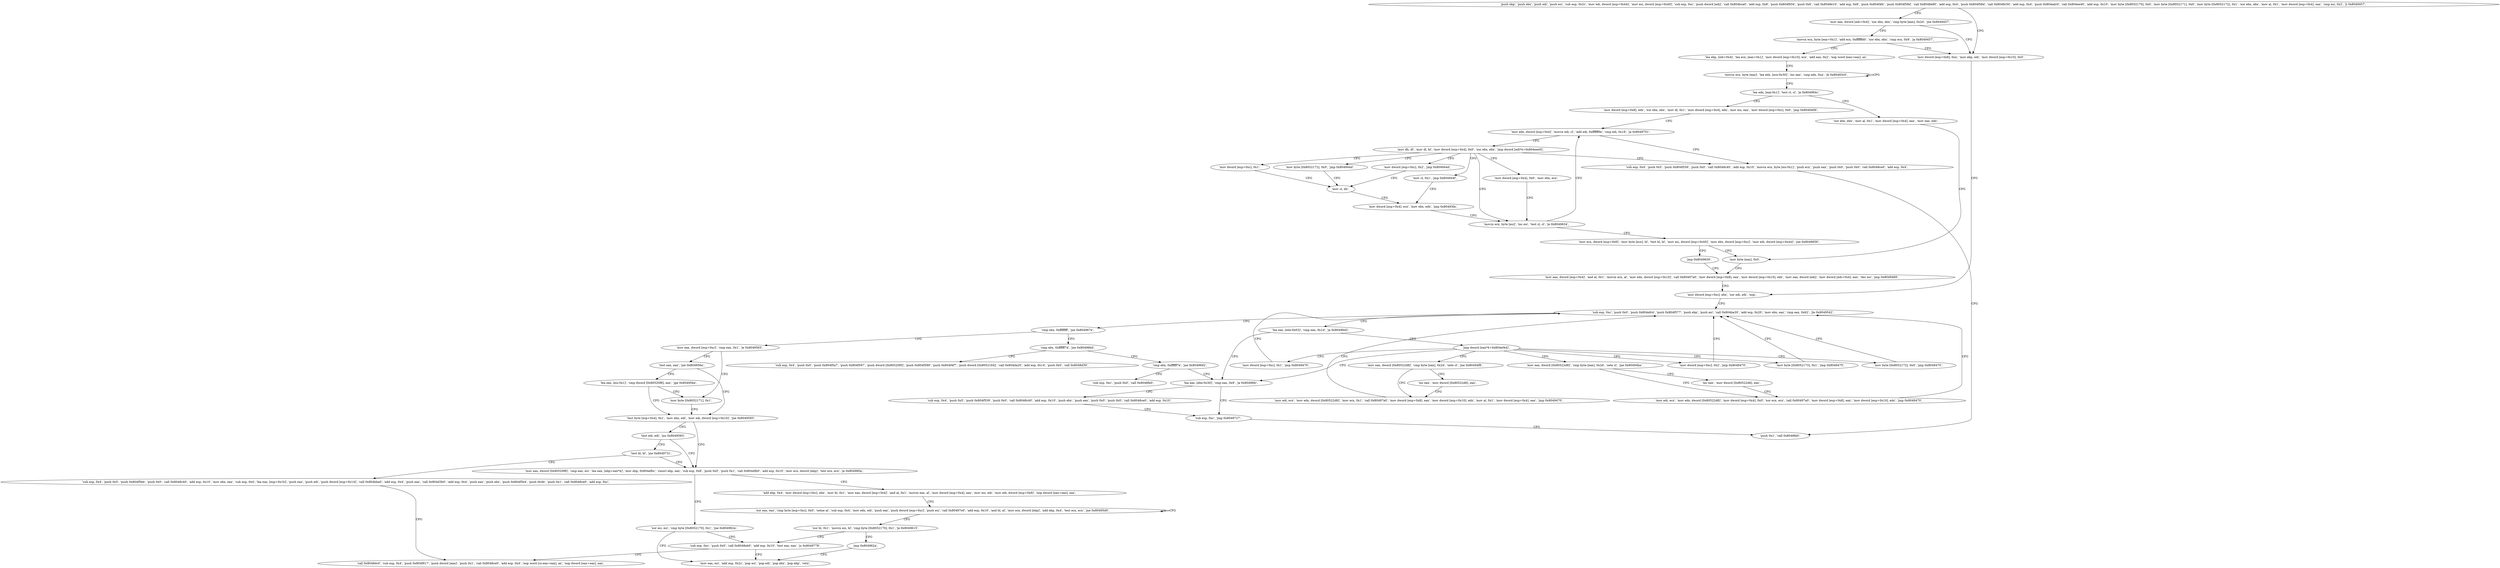 digraph "func" {
"134517520" [label = "'push ebp', 'push ebx', 'push edi', 'push esi', 'sub esp, 0x2c', 'mov edi, dword [esp+0x44]', 'mov esi, dword [esp+0x40]', 'sub esp, 0xc', 'push dword [edi]', 'call 0x804bca0', 'add esp, 0x8', 'push 0x804f934', 'push 0x6', 'call 0x8048e10', 'add esp, 0x8', 'push 0x804f4fc', 'push 0x804f58d', 'call 0x8048e80', 'add esp, 0x4', 'push 0x804f58d', 'call 0x8048c50', 'add esp, 0x4', 'push 0x804adc0', 'call 0x804ee40', 'add esp, 0x10', 'mov byte [0x8052170], 0x0', 'mov byte [0x8052171], 0x0', 'mov byte [0x8052172], 0x1', 'xor ebx, ebx', 'mov al, 0x1', 'mov dword [esp+0x4], eax', 'cmp esi, 0x2', 'jl 0x8049457', " ]
"134517847" [label = "'mov dword [esp+0x8], 0xa', 'mov ebp, edi', 'mov dword [esp+0x10], 0x0', " ]
"134517645" [label = "'mov eax, dword [edi+0x4]', 'xor ebx, ebx', 'cmp byte [eax], 0x2d', 'jne 0x8049457', " ]
"134517865" [label = "'mov dword [esp+0xc], ebx', 'xor edi, edi', 'nop', " ]
"134517659" [label = "'movsx ecx, byte [eax+0x1]', 'add ecx, 0xffffffd0', 'xor ebx, ebx', 'cmp ecx, 0x9', 'ja 0x8049457', " ]
"134518082" [label = "'cmp ebx, 0xffffffff', 'jne 0x804967e', " ]
"134518398" [label = "'cmp ebx, 0xffffff7d', 'jne 0x80496bd', " ]
"134518091" [label = "'mov eax, dword [esp+0xc]', 'cmp eax, 0x1', 'je 0x8049563', " ]
"134517908" [label = "'lea eax, [ebx-0x63]', 'cmp eax, 0x1d', 'ja 0x80496d2', " ]
"134518482" [label = "'lea eax, [ebx-0x30]', 'cmp eax, 0x9', 'ja 0x80496fc', " ]
"134517920" [label = "'jmp dword [eax*4+0x804ef44]', " ]
"134517677" [label = "'lea ebp, [edi+0x4]', 'lea ecx, [eax+0x1]', 'mov dword [esp+0x10], ecx', 'add eax, 0x2', 'nop word [eax+eax], ax', " ]
"134518461" [label = "'cmp ebx, 0xffffff7e', 'jne 0x80496d2', " ]
"134518406" [label = "'sub esp, 0x4', 'push 0x0', 'push 0x804f5a7', 'push 0x804f597', 'push dword [0x80520f0]', 'push 0x804f589', 'push 0x804f4f7', 'push dword [0x8052164]', 'call 0x804da20', 'add esp, 0x14', 'push 0x0', 'call 0x8048d30', " ]
"134518115" [label = "'mov byte [0x8052171], 0x1', " ]
"134518100" [label = "'test eax, eax', 'jne 0x804956a', " ]
"134518524" [label = "'sub esp, 0xc', 'jmp 0x8049727', " ]
"134518490" [label = "'sub esp, 0x4', 'push 0x5', 'push 0x804f559', 'push 0x0', 'call 0x8048c40', 'add esp, 0x10', 'push ebx', 'push eax', 'push 0x0', 'push 0x0', 'call 0x8048ce0', 'add esp, 0x10', " ]
"134517927" [label = "'mov eax, dword [0x80522d8]', 'cmp byte [eax], 0x2d', 'sete cl', 'jne 0x80494ba', " ]
"134517979" [label = "'mov dword [esp+0xc], 0x1', 'jmp 0x8049470', " ]
"134517989" [label = "'mov eax, dword [0x80522d8]', 'cmp byte [eax], 0x2d', 'sete cl', 'jne 0x80494f8', " ]
"134518045" [label = "'mov dword [esp+0xc], 0x2', 'jmp 0x8049470', " ]
"134518058" [label = "'mov byte [0x8052173], 0x1', 'jmp 0x8049470', " ]
"134518070" [label = "'mov byte [0x8052172], 0x0', 'jmp 0x8049470', " ]
"134517696" [label = "'movsx ecx, byte [eax]', 'lea edx, [ecx-0x30]', 'inc eax', 'cmp edx, 0xa', 'jb 0x80493c0', " ]
"134518469" [label = "'sub esp, 0xc', 'push 0x0', 'call 0x8048fe0', " ]
"134518122" [label = "'test byte [esp+0x4], 0x1', 'mov ebx, edi', 'mov edi, dword [esp+0x10]', 'jne 0x8049583', " ]
"134518104" [label = "'lea eax, [esi-0x1]', 'cmp dword [0x80520f8], eax', 'jge 0x804956a', " ]
"134518567" [label = "'push 0x1', 'call 0x8048fe0', " ]
"134517946" [label = "'mov edi, ecx', 'mov edx, dword [0x80522d8]', 'mov dword [esp+0x4], 0x0', 'xor ecx, ecx', 'call 0x80497a0', 'mov dword [esp+0x8], eax', 'mov dword [esp+0x10], edx', 'jmp 0x8049470', " ]
"134517940" [label = "'inc eax', 'mov dword [0x80522d8], eax', " ]
"134517872" [label = "'sub esp, 0xc', 'push 0x0', 'push 0x804efc4', 'push 0x804f577', 'push ebp', 'push esi', 'call 0x804ba30', 'add esp, 0x20', 'mov ebx, eax', 'cmp eax, 0x62', 'jle 0x8049542', " ]
"134518008" [label = "'mov edi, ecx', 'mov edx, dword [0x80522d8]', 'mov ecx, 0x1', 'call 0x80497a0', 'mov dword [esp+0x8], eax', 'mov dword [esp+0x10], edx', 'mov al, 0x1', 'mov dword [esp+0x4], eax', 'jmp 0x8049470', " ]
"134518002" [label = "'inc eax', 'mov dword [0x80522d8], eax', " ]
"134517708" [label = "'lea edx, [eax-0x1]', 'test cl, cl', 'je 0x804964c', " ]
"134518348" [label = "'xor ebx, ebx', 'mov al, 0x1', 'mov dword [esp+0x4], eax', 'mov eax, edx', " ]
"134517719" [label = "'mov dword [esp+0x8], edx', 'xor ebx, ebx', 'mov dl, 0x1', 'mov dword [esp+0x4], edx', 'mov esi, eax', 'mov dword [esp+0xc], 0x0', 'jmp 0x8049406', " ]
"134518147" [label = "'mov eax, dword [0x80520f8]', 'cmp eax, esi', 'lea eax, [ebp+eax*4]', 'mov ebp, 0x804efbc', 'cmovl ebp, eax', 'sub esp, 0x8', 'push 0x0', 'push 0x1', 'call 0x804dfb0', 'add esp, 0x10', 'mov ecx, dword [ebp]', 'test ecx, ecx', 'je 0x804960a', " ]
"134518282" [label = "'xor esi, esi', 'cmp byte [0x8052170], 0x1', 'jne 0x804962a', " ]
"134518188" [label = "'add ebp, 0x4', 'mov dword [esp+0xc], ebx', 'mov bl, 0x1', 'mov eax, dword [esp+0x4]', 'and al, 0x1', 'movzx eax, al', 'mov dword [esp+0x4], eax', 'mov esi, edi', 'mov edi, dword [esp+0x8]', 'nop dword [eax+eax], eax', " ]
"134518135" [label = "'test edi, edi', 'jns 0x8049583', " ]
"134518139" [label = "'test bl, bl', 'jne 0x8049731', " ]
"134518358" [label = "'mov byte [eax], 0x0', " ]
"134517766" [label = "'mov edx, dword [esp+0x4]', 'movsx edi, cl', 'add edi, 0xffffff9e', 'cmp edi, 0x18', 'ja 0x8049701', " ]
"134518314" [label = "'mov eax, esi', 'add esp, 0x2c', 'pop esi', 'pop edi', 'pop ebx', 'pop ebp', 'retn', " ]
"134518293" [label = "'sub esp, 0xc', 'push 0x0', 'call 0x8048eb0', 'add esp, 0x10', 'test eax, eax', 'js 0x8049778', " ]
"134518224" [label = "'xor eax, eax', 'cmp byte [esp+0xc], 0x0', 'setne al', 'sub esp, 0x4', 'mov edx, edi', 'push eax', 'push dword [esp+0xc]', 'push esi', 'call 0x80497e0', 'add esp, 0x10', 'and bl, al', 'mov ecx, dword [ebp]', 'add ebp, 0x4', 'test ecx, ecx', 'jne 0x80495d0', " ]
"134518577" [label = "'sub esp, 0x4', 'push 0x5', 'push 0x804f5bb', 'push 0x0', 'call 0x8048c40', 'add esp, 0x10', 'mov ebx, eax', 'sub esp, 0x4', 'lea eax, [esp+0x1b]', 'push eax', 'push edi', 'push dword [esp+0x14]', 'call 0x804bba0', 'add esp, 0x4', 'push eax', 'call 0x804d3b0', 'add esp, 0x4', 'push eax', 'push ebx', 'push 0x804f5b4', 'push 0x4b', 'push 0x1', 'call 0x8048ce0', 'add esp, 0xc', " ]
"134518529" [label = "'sub esp, 0x4', 'push 0x5', 'push 0x804f559', 'push 0x0', 'call 0x8048c40', 'add esp, 0x10', 'movsx ecx, byte [esi-0x1]', 'push ecx', 'push eax', 'push 0x0', 'push 0x0', 'call 0x8048ce0', 'add esp, 0x4', " ]
"134517785" [label = "'mov dh, dl', 'mov dl, bl', 'mov dword [esp+0x4], 0x0', 'xor ebx, ebx', 'jmp dword [edi*4+0x804eee0]', " ]
"134518648" [label = "'call 0x8048dc0', 'sub esp, 0x4', 'push 0x804f917', 'push dword [eax]', 'push 0x1', 'call 0x8048ce0', 'add esp, 0x4', 'nop word [cs:eax+eax], ax', 'nop dword [eax+eax], eax', " ]
"134518265" [label = "'xor bl, 0x1', 'movzx esi, bl', 'cmp byte [0x8052170], 0x1', 'je 0x8049615', " ]
"134518280" [label = "'jmp 0x804962a', " ]
"134517744" [label = "'mov dword [esp+0x4], 0x0', 'mov ebx, ecx', " ]
"134517754" [label = "'movzx ecx, byte [esi]', 'inc esi', 'test cl, cl', 'je 0x8049634', " ]
"134517806" [label = "'mov cl, 0x1', 'jmp 0x804944f', " ]
"134517810" [label = "'mov byte [0x8052172], 0x0', 'jmp 0x804944d', " ]
"134517819" [label = "'mov dword [esp+0xc], 0x2', 'jmp 0x804944d', " ]
"134517829" [label = "'mov dword [esp+0xc], 0x1', " ]
"134518324" [label = "'mov ecx, dword [esp+0x8]', 'mov byte [ecx], bl', 'test bl, bl', 'mov esi, dword [esp+0x40]', 'mov ebx, dword [esp+0xc]', 'mov edi, dword [esp+0x44]', 'jne 0x8049656', " ]
"134517839" [label = "'mov dword [esp+0x4], ecx', 'mov ebx, edx', 'jmp 0x80493fa', " ]
"134517837" [label = "'mov cl, dh', " ]
"134518346" [label = "'jmp 0x8049659', " ]
"134518361" [label = "'mov eax, dword [esp+0x4]', 'and al, 0x1', 'movzx ecx, al', 'mov edx, dword [esp+0x10]', 'call 0x80497a0', 'mov dword [esp+0x8], eax', 'mov dword [esp+0x10], edx', 'mov eax, dword [edi]', 'mov dword [edi+0x4], eax', 'dec esi', 'jmp 0x8049469', " ]
"134517520" -> "134517847" [ label = "CFG" ]
"134517520" -> "134517645" [ label = "CFG" ]
"134517847" -> "134517865" [ label = "CFG" ]
"134517645" -> "134517847" [ label = "CFG" ]
"134517645" -> "134517659" [ label = "CFG" ]
"134517865" -> "134517872" [ label = "CFG" ]
"134517659" -> "134517847" [ label = "CFG" ]
"134517659" -> "134517677" [ label = "CFG" ]
"134518082" -> "134518398" [ label = "CFG" ]
"134518082" -> "134518091" [ label = "CFG" ]
"134518398" -> "134518461" [ label = "CFG" ]
"134518398" -> "134518406" [ label = "CFG" ]
"134518091" -> "134518115" [ label = "CFG" ]
"134518091" -> "134518100" [ label = "CFG" ]
"134517908" -> "134518482" [ label = "CFG" ]
"134517908" -> "134517920" [ label = "CFG" ]
"134518482" -> "134518524" [ label = "CFG" ]
"134518482" -> "134518490" [ label = "CFG" ]
"134517920" -> "134517927" [ label = "CFG" ]
"134517920" -> "134517979" [ label = "CFG" ]
"134517920" -> "134517989" [ label = "CFG" ]
"134517920" -> "134518045" [ label = "CFG" ]
"134517920" -> "134518058" [ label = "CFG" ]
"134517920" -> "134518070" [ label = "CFG" ]
"134517920" -> "134518482" [ label = "CFG" ]
"134517677" -> "134517696" [ label = "CFG" ]
"134518461" -> "134518482" [ label = "CFG" ]
"134518461" -> "134518469" [ label = "CFG" ]
"134518115" -> "134518122" [ label = "CFG" ]
"134518100" -> "134518122" [ label = "CFG" ]
"134518100" -> "134518104" [ label = "CFG" ]
"134518524" -> "134518567" [ label = "CFG" ]
"134518490" -> "134518524" [ label = "CFG" ]
"134517927" -> "134517946" [ label = "CFG" ]
"134517927" -> "134517940" [ label = "CFG" ]
"134517979" -> "134517872" [ label = "CFG" ]
"134517989" -> "134518008" [ label = "CFG" ]
"134517989" -> "134518002" [ label = "CFG" ]
"134518045" -> "134517872" [ label = "CFG" ]
"134518058" -> "134517872" [ label = "CFG" ]
"134518070" -> "134517872" [ label = "CFG" ]
"134517696" -> "134517696" [ label = "CFG" ]
"134517696" -> "134517708" [ label = "CFG" ]
"134518122" -> "134518147" [ label = "CFG" ]
"134518122" -> "134518135" [ label = "CFG" ]
"134518104" -> "134518122" [ label = "CFG" ]
"134518104" -> "134518115" [ label = "CFG" ]
"134517946" -> "134517872" [ label = "CFG" ]
"134517940" -> "134517946" [ label = "CFG" ]
"134517872" -> "134518082" [ label = "CFG" ]
"134517872" -> "134517908" [ label = "CFG" ]
"134518008" -> "134517872" [ label = "CFG" ]
"134518002" -> "134518008" [ label = "CFG" ]
"134517708" -> "134518348" [ label = "CFG" ]
"134517708" -> "134517719" [ label = "CFG" ]
"134518348" -> "134518358" [ label = "CFG" ]
"134517719" -> "134517766" [ label = "CFG" ]
"134518147" -> "134518282" [ label = "CFG" ]
"134518147" -> "134518188" [ label = "CFG" ]
"134518282" -> "134518314" [ label = "CFG" ]
"134518282" -> "134518293" [ label = "CFG" ]
"134518188" -> "134518224" [ label = "CFG" ]
"134518135" -> "134518147" [ label = "CFG" ]
"134518135" -> "134518139" [ label = "CFG" ]
"134518139" -> "134518577" [ label = "CFG" ]
"134518139" -> "134518147" [ label = "CFG" ]
"134518358" -> "134518361" [ label = "CFG" ]
"134517766" -> "134518529" [ label = "CFG" ]
"134517766" -> "134517785" [ label = "CFG" ]
"134518293" -> "134518648" [ label = "CFG" ]
"134518293" -> "134518314" [ label = "CFG" ]
"134518224" -> "134518224" [ label = "CFG" ]
"134518224" -> "134518265" [ label = "CFG" ]
"134518577" -> "134518648" [ label = "CFG" ]
"134518529" -> "134518567" [ label = "CFG" ]
"134517785" -> "134517744" [ label = "CFG" ]
"134517785" -> "134517754" [ label = "CFG" ]
"134517785" -> "134517806" [ label = "CFG" ]
"134517785" -> "134517810" [ label = "CFG" ]
"134517785" -> "134517819" [ label = "CFG" ]
"134517785" -> "134517829" [ label = "CFG" ]
"134517785" -> "134518529" [ label = "CFG" ]
"134518265" -> "134518293" [ label = "CFG" ]
"134518265" -> "134518280" [ label = "CFG" ]
"134518280" -> "134518314" [ label = "CFG" ]
"134517744" -> "134517754" [ label = "CFG" ]
"134517754" -> "134518324" [ label = "CFG" ]
"134517754" -> "134517766" [ label = "CFG" ]
"134517806" -> "134517839" [ label = "CFG" ]
"134517810" -> "134517837" [ label = "CFG" ]
"134517819" -> "134517837" [ label = "CFG" ]
"134517829" -> "134517837" [ label = "CFG" ]
"134518324" -> "134518358" [ label = "CFG" ]
"134518324" -> "134518346" [ label = "CFG" ]
"134517839" -> "134517754" [ label = "CFG" ]
"134517837" -> "134517839" [ label = "CFG" ]
"134518346" -> "134518361" [ label = "CFG" ]
"134518361" -> "134517865" [ label = "CFG" ]
}
